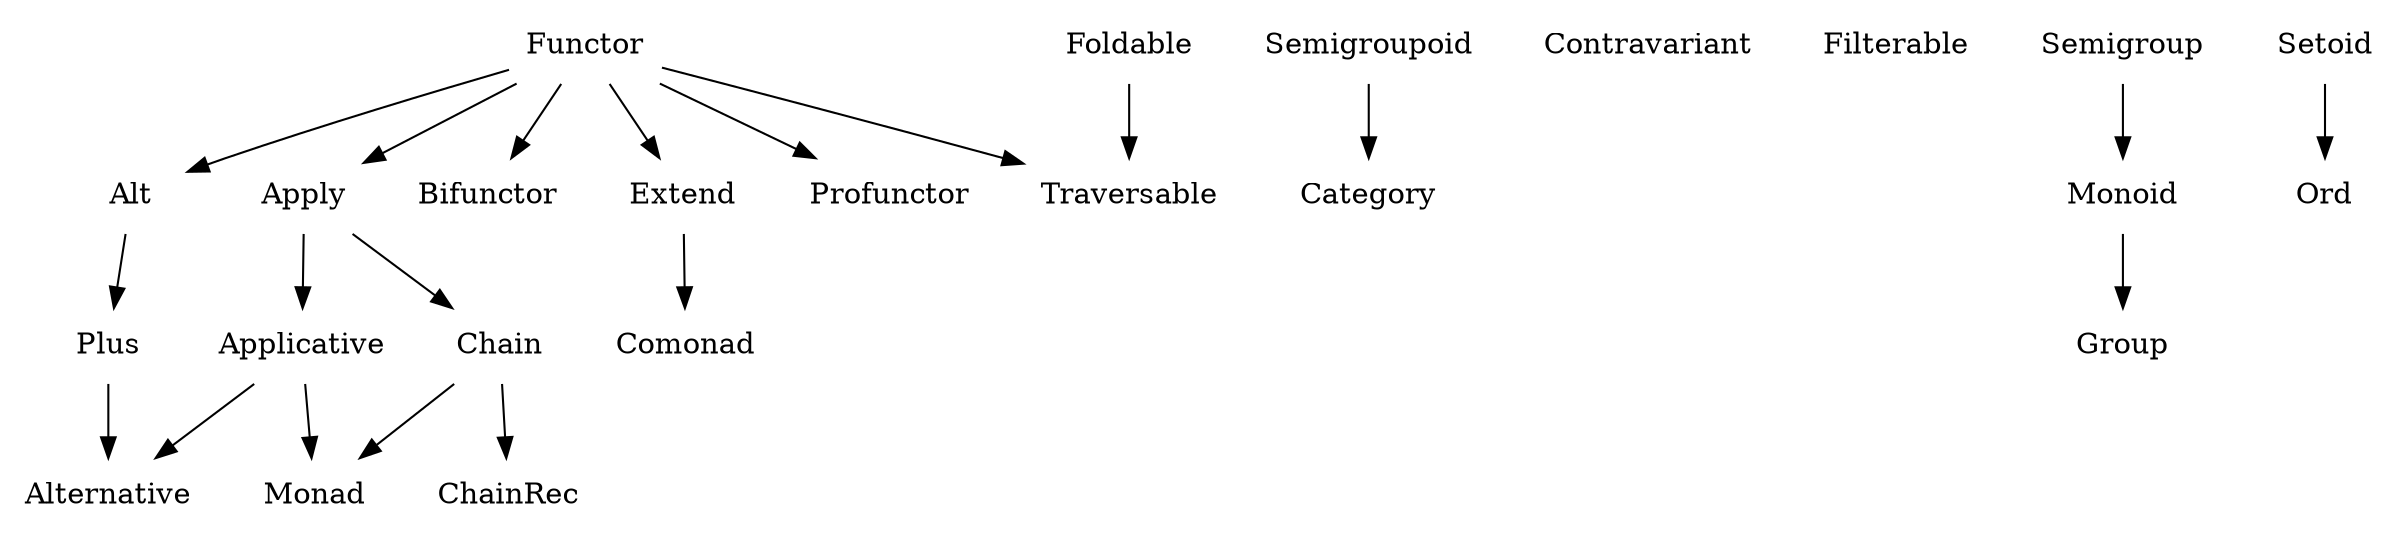 digraph {
  node [shape=plaintext]

  # Algebras
  Alt;
  Alternative;
  Applicative;
  Apply;
  Bifunctor;
  Category;
  Chain;
  ChainRec;
  Comonad;
  Contravariant;
  Extend;
  Filterable;
  Foldable;
  Functor;
  Group;
  Monad;
  Monoid;
  Ord;
  Plus;
  Profunctor;
  Semigroup;
  Semigroupoid;
  Setoid;
  Traversable;

  # Dependencies
  Alt -> Plus;
  Applicative -> Alternative;
  Applicative -> Monad;
  Apply -> Applicative;
  Apply -> Chain;
  Chain -> ChainRec;
  Chain -> Monad;
  Extend -> Comonad;
  Foldable -> Traversable;
  Functor -> Alt;
  Functor -> Apply;
  Functor -> Bifunctor;
  Functor -> Extend;
  Functor -> Profunctor;
  Functor -> Traversable;
  Monoid -> Group;
  Plus -> Alternative;
  Semigroup -> Monoid;
  Semigroupoid -> Category;
  Setoid -> Ord;
}
